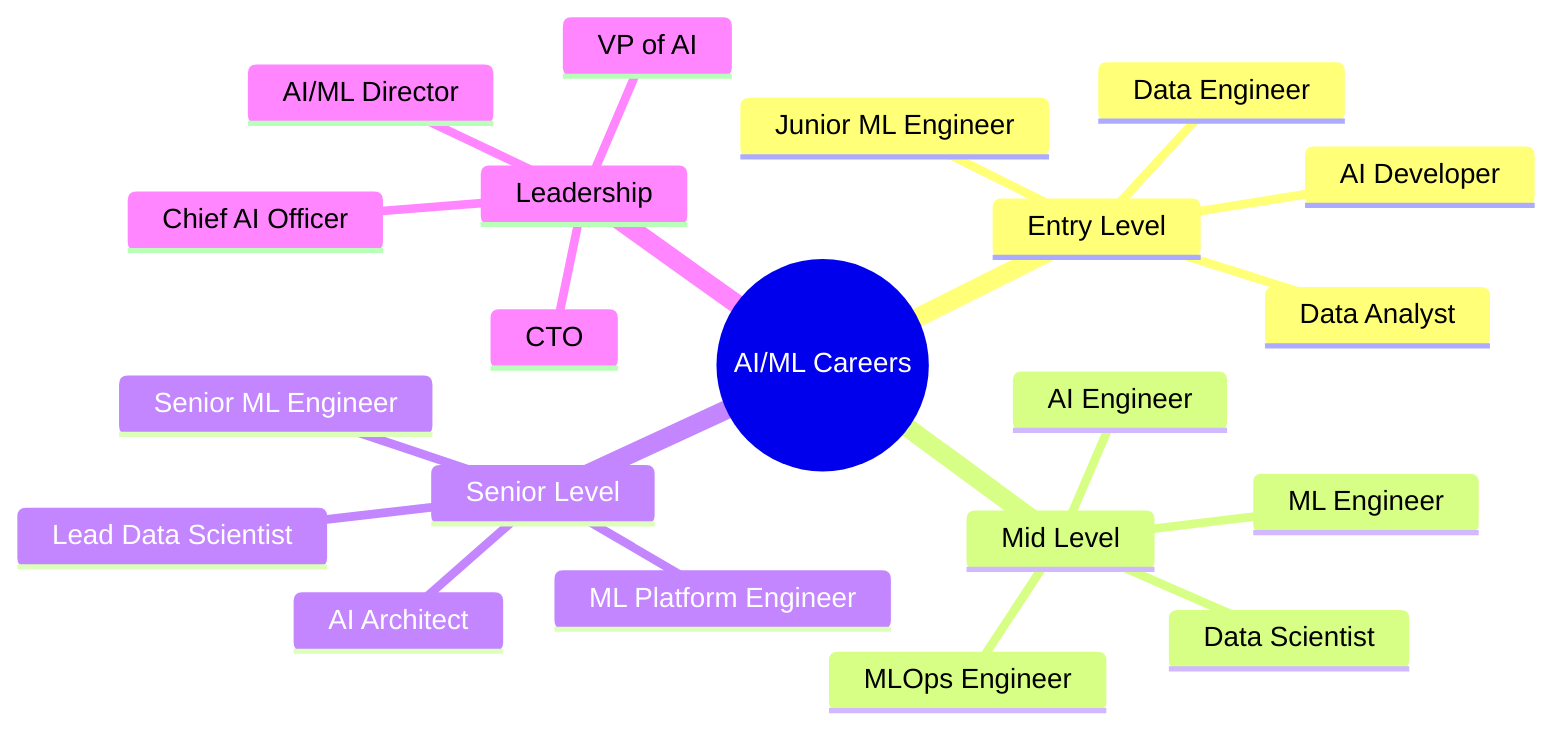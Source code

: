 mindmap
  root((AI/ML Careers))
    Entry Level
      Data Analyst
      Junior ML Engineer
      AI Developer
      Data Engineer
    Mid Level
      ML Engineer
      AI Engineer
      Data Scientist
      MLOps Engineer
    Senior Level
      Senior ML Engineer
      AI Architect
      Lead Data Scientist
      ML Platform Engineer
    Leadership
      AI/ML Director
      Chief AI Officer
      VP of AI
      CTO